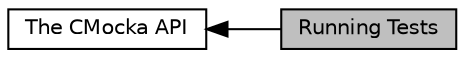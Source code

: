digraph "Running Tests"
{
  edge [fontname="Helvetica",fontsize="10",labelfontname="Helvetica",labelfontsize="10"];
  node [fontname="Helvetica",fontsize="10",shape=record];
  rankdir=LR;
  Node1 [label="The CMocka API",height=0.2,width=0.4,color="black", fillcolor="white", style="filled",URL="$group__cmocka.html"];
  Node0 [label="Running Tests",height=0.2,width=0.4,color="black", fillcolor="grey75", style="filled", fontcolor="black"];
  Node1->Node0 [shape=plaintext, dir="back", style="solid"];
}
